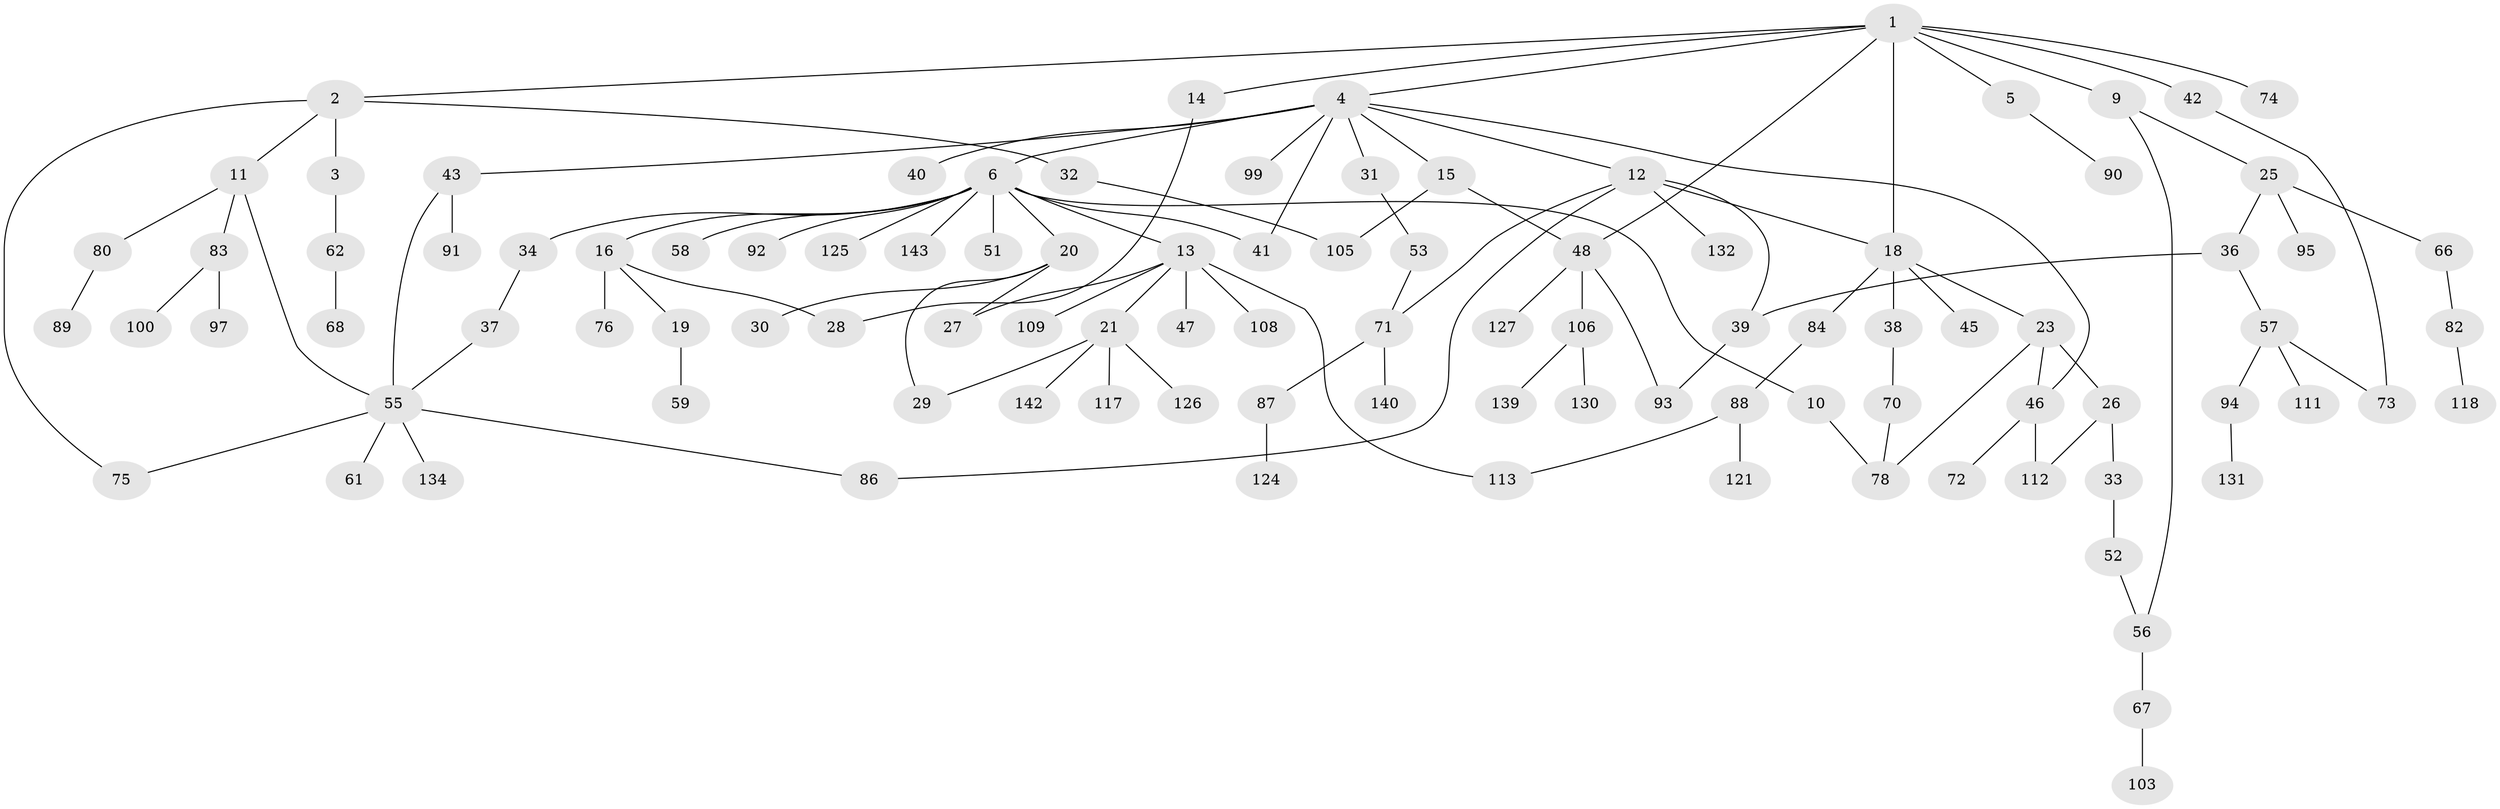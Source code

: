 // Generated by graph-tools (version 1.1) at 2025/23/03/03/25 07:23:34]
// undirected, 102 vertices, 122 edges
graph export_dot {
graph [start="1"]
  node [color=gray90,style=filled];
  1 [super="+7"];
  2;
  3;
  4 [super="+17"];
  5;
  6 [super="+8"];
  9;
  10 [super="+60"];
  11 [super="+120"];
  12 [super="+54"];
  13 [super="+104"];
  14 [super="+102"];
  15 [super="+50"];
  16 [super="+85"];
  18 [super="+44"];
  19 [super="+35"];
  20 [super="+22"];
  21 [super="+24"];
  23 [super="+141"];
  25 [super="+115"];
  26;
  27 [super="+119"];
  28 [super="+49"];
  29;
  30;
  31;
  32 [super="+69"];
  33;
  34;
  36;
  37 [super="+116"];
  38;
  39 [super="+96"];
  40;
  41 [super="+79"];
  42;
  43;
  45;
  46 [super="+136"];
  47;
  48 [super="+64"];
  51 [super="+81"];
  52 [super="+129"];
  53 [super="+65"];
  55 [super="+77"];
  56;
  57 [super="+63"];
  58 [super="+98"];
  59;
  61 [super="+114"];
  62;
  66 [super="+138"];
  67;
  68;
  70;
  71 [super="+101"];
  72;
  73 [super="+122"];
  74;
  75 [super="+135"];
  76;
  78 [super="+107"];
  80;
  82;
  83;
  84;
  86;
  87;
  88 [super="+128"];
  89;
  90 [super="+137"];
  91 [super="+133"];
  92;
  93;
  94 [super="+110"];
  95;
  97;
  99;
  100;
  103;
  105;
  106 [super="+123"];
  108;
  109;
  111;
  112;
  113;
  117;
  118;
  121;
  124;
  125;
  126;
  127;
  130;
  131;
  132;
  134;
  139;
  140;
  142;
  143;
  1 -- 2;
  1 -- 4;
  1 -- 5;
  1 -- 14;
  1 -- 48;
  1 -- 18;
  1 -- 74;
  1 -- 9;
  1 -- 42;
  2 -- 3;
  2 -- 11;
  2 -- 32;
  2 -- 75;
  3 -- 62;
  4 -- 6;
  4 -- 12;
  4 -- 15;
  4 -- 31;
  4 -- 41;
  4 -- 43;
  4 -- 46;
  4 -- 40;
  4 -- 99;
  5 -- 90;
  6 -- 13;
  6 -- 58;
  6 -- 125;
  6 -- 143;
  6 -- 41;
  6 -- 16;
  6 -- 34;
  6 -- 51;
  6 -- 20;
  6 -- 10;
  6 -- 92;
  9 -- 25;
  9 -- 56;
  10 -- 78;
  11 -- 80;
  11 -- 83;
  11 -- 55;
  12 -- 39;
  12 -- 132;
  12 -- 86;
  12 -- 71;
  12 -- 18;
  13 -- 21;
  13 -- 27;
  13 -- 47;
  13 -- 109;
  13 -- 113;
  13 -- 108;
  14 -- 28;
  15 -- 105;
  15 -- 48;
  16 -- 19;
  16 -- 76;
  16 -- 28;
  18 -- 23;
  18 -- 38;
  18 -- 45;
  18 -- 84;
  19 -- 59;
  20 -- 30;
  20 -- 29;
  20 -- 27;
  21 -- 142;
  21 -- 117;
  21 -- 29;
  21 -- 126;
  23 -- 26;
  23 -- 78;
  23 -- 46;
  25 -- 36;
  25 -- 66;
  25 -- 95;
  26 -- 33;
  26 -- 112;
  31 -- 53;
  32 -- 105;
  33 -- 52;
  34 -- 37;
  36 -- 57;
  36 -- 39;
  37 -- 55;
  38 -- 70;
  39 -- 93;
  42 -- 73;
  43 -- 55;
  43 -- 91;
  46 -- 72;
  46 -- 112;
  48 -- 106;
  48 -- 127;
  48 -- 93;
  52 -- 56;
  53 -- 71;
  55 -- 61;
  55 -- 75;
  55 -- 134;
  55 -- 86;
  56 -- 67;
  57 -- 111;
  57 -- 73;
  57 -- 94;
  62 -- 68;
  66 -- 82;
  67 -- 103;
  70 -- 78;
  71 -- 87;
  71 -- 140;
  80 -- 89;
  82 -- 118;
  83 -- 97;
  83 -- 100;
  84 -- 88;
  87 -- 124;
  88 -- 121;
  88 -- 113;
  94 -- 131;
  106 -- 139;
  106 -- 130;
}
